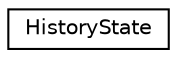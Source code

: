 digraph "Graphical Class Hierarchy"
{
 // LATEX_PDF_SIZE
  edge [fontname="Helvetica",fontsize="10",labelfontname="Helvetica",labelfontsize="10"];
  node [fontname="Helvetica",fontsize="10",shape=record];
  rankdir="LR";
  Node0 [label="HistoryState",height=0.2,width=0.4,color="black", fillcolor="white", style="filled",URL="$classHistoryState.html",tooltip=" "];
}

